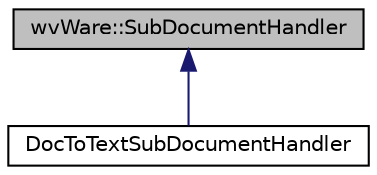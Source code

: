 digraph "wvWare::SubDocumentHandler"
{
  edge [fontname="Helvetica",fontsize="10",labelfontname="Helvetica",labelfontsize="10"];
  node [fontname="Helvetica",fontsize="10",shape=record];
  Node0 [label="wvWare::SubDocumentHandler",height=0.2,width=0.4,color="black", fillcolor="grey75", style="filled", fontcolor="black"];
  Node0 -> Node1 [dir="back",color="midnightblue",fontsize="10",style="solid",fontname="Helvetica"];
  Node1 [label="DocToTextSubDocumentHandler",height=0.2,width=0.4,color="black", fillcolor="white", style="filled",URL="$class_doc_to_text_sub_document_handler.html"];
}

